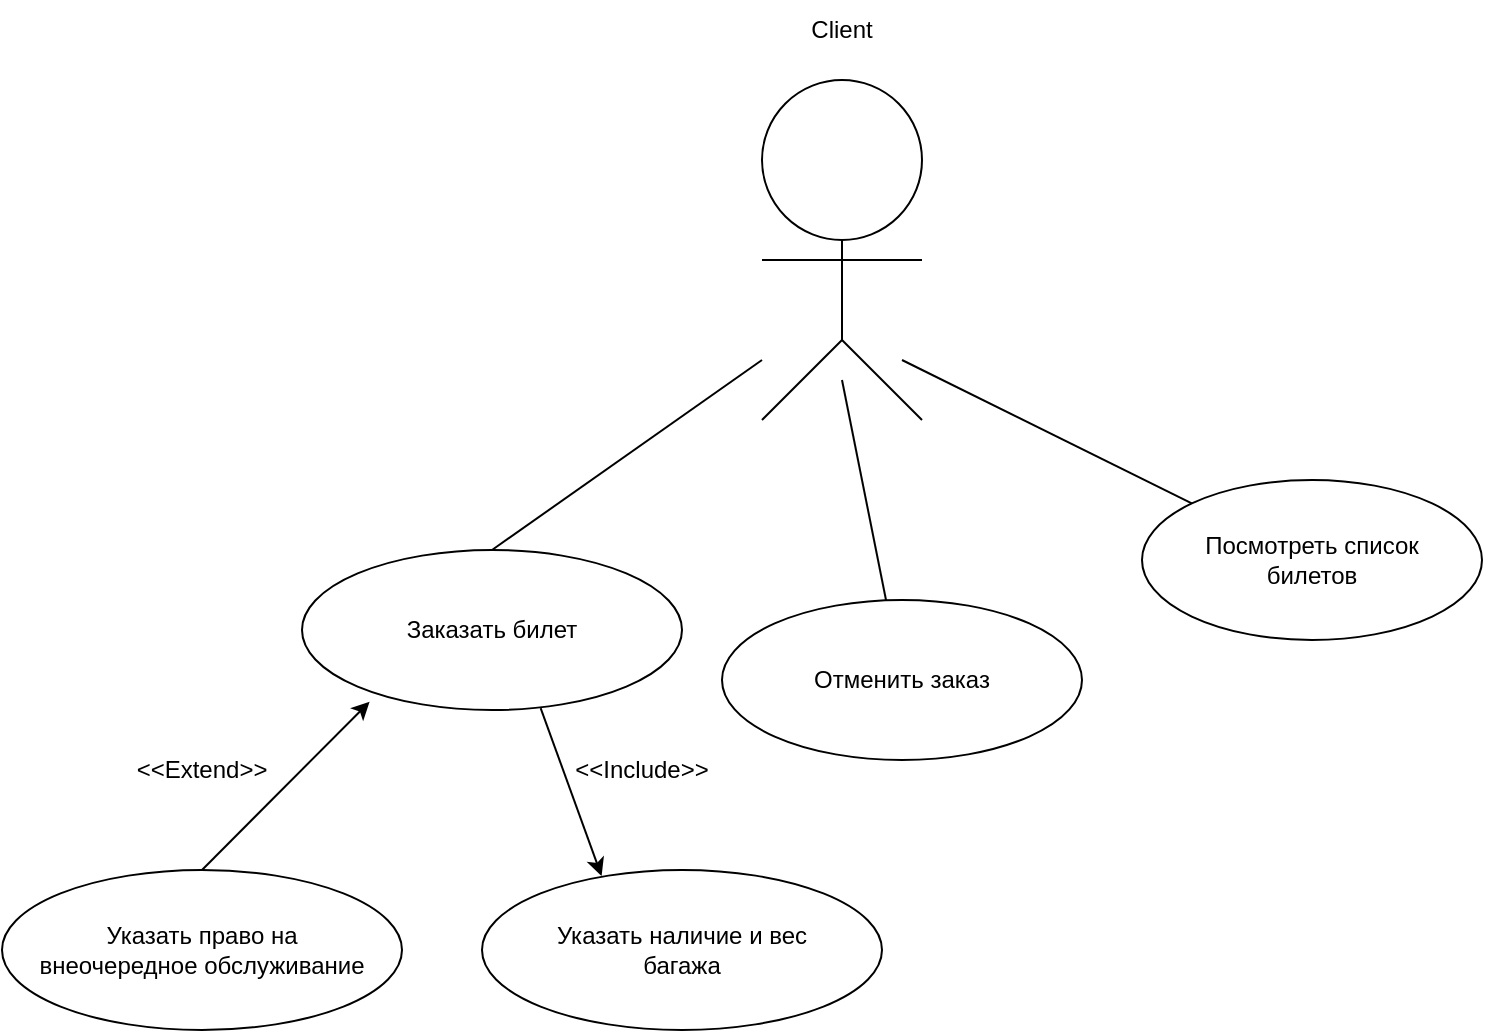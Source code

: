 <mxfile version="22.1.2" type="device">
  <diagram id="C5RBs43oDa-KdzZeNtuy" name="Page-1">
    <mxGraphModel dx="1500" dy="899" grid="1" gridSize="10" guides="1" tooltips="1" connect="1" arrows="1" fold="1" page="1" pageScale="1" pageWidth="827" pageHeight="1169" math="0" shadow="0">
      <root>
        <mxCell id="WIyWlLk6GJQsqaUBKTNV-0" />
        <mxCell id="WIyWlLk6GJQsqaUBKTNV-1" parent="WIyWlLk6GJQsqaUBKTNV-0" />
        <mxCell id="mhg5cwjR2UjGopZPOrk6-1" value="" style="endArrow=none;html=1;rounded=0;" edge="1" parent="WIyWlLk6GJQsqaUBKTNV-1">
          <mxGeometry width="50" height="50" relative="1" as="geometry">
            <mxPoint x="424" y="230" as="sourcePoint" />
            <mxPoint x="464" y="190" as="targetPoint" />
          </mxGeometry>
        </mxCell>
        <mxCell id="mhg5cwjR2UjGopZPOrk6-2" value="" style="endArrow=none;html=1;rounded=0;" edge="1" parent="WIyWlLk6GJQsqaUBKTNV-1">
          <mxGeometry width="50" height="50" relative="1" as="geometry">
            <mxPoint x="504" y="230" as="sourcePoint" />
            <mxPoint x="464" y="190" as="targetPoint" />
          </mxGeometry>
        </mxCell>
        <mxCell id="mhg5cwjR2UjGopZPOrk6-3" value="" style="endArrow=none;html=1;rounded=0;" edge="1" parent="WIyWlLk6GJQsqaUBKTNV-1">
          <mxGeometry width="50" height="50" relative="1" as="geometry">
            <mxPoint x="464" y="140" as="sourcePoint" />
            <mxPoint x="464" y="190" as="targetPoint" />
          </mxGeometry>
        </mxCell>
        <mxCell id="mhg5cwjR2UjGopZPOrk6-4" value="" style="endArrow=none;html=1;rounded=0;" edge="1" parent="WIyWlLk6GJQsqaUBKTNV-1">
          <mxGeometry width="50" height="50" relative="1" as="geometry">
            <mxPoint x="424" y="150" as="sourcePoint" />
            <mxPoint x="504" y="150" as="targetPoint" />
          </mxGeometry>
        </mxCell>
        <mxCell id="mhg5cwjR2UjGopZPOrk6-5" value="" style="ellipse;whiteSpace=wrap;html=1;aspect=fixed;" vertex="1" parent="WIyWlLk6GJQsqaUBKTNV-1">
          <mxGeometry x="424" y="60" width="80" height="80" as="geometry" />
        </mxCell>
        <mxCell id="mhg5cwjR2UjGopZPOrk6-6" value="Client" style="text;html=1;strokeColor=none;fillColor=none;align=center;verticalAlign=middle;whiteSpace=wrap;rounded=0;" vertex="1" parent="WIyWlLk6GJQsqaUBKTNV-1">
          <mxGeometry x="434" y="20" width="60" height="30" as="geometry" />
        </mxCell>
        <mxCell id="mhg5cwjR2UjGopZPOrk6-7" value="" style="ellipse;whiteSpace=wrap;html=1;" vertex="1" parent="WIyWlLk6GJQsqaUBKTNV-1">
          <mxGeometry x="404" y="320" width="180" height="80" as="geometry" />
        </mxCell>
        <mxCell id="mhg5cwjR2UjGopZPOrk6-8" value="Отменить заказ" style="text;html=1;strokeColor=none;fillColor=none;align=center;verticalAlign=middle;whiteSpace=wrap;rounded=0;" vertex="1" parent="WIyWlLk6GJQsqaUBKTNV-1">
          <mxGeometry x="419" y="345" width="150" height="30" as="geometry" />
        </mxCell>
        <mxCell id="mhg5cwjR2UjGopZPOrk6-9" value="" style="ellipse;whiteSpace=wrap;html=1;" vertex="1" parent="WIyWlLk6GJQsqaUBKTNV-1">
          <mxGeometry x="614" y="260" width="170" height="80" as="geometry" />
        </mxCell>
        <mxCell id="mhg5cwjR2UjGopZPOrk6-10" value="Посмотреть список билетов" style="text;html=1;strokeColor=none;fillColor=none;align=center;verticalAlign=middle;whiteSpace=wrap;rounded=0;" vertex="1" parent="WIyWlLk6GJQsqaUBKTNV-1">
          <mxGeometry x="639" y="285" width="120" height="30" as="geometry" />
        </mxCell>
        <mxCell id="mhg5cwjR2UjGopZPOrk6-11" value="" style="ellipse;whiteSpace=wrap;html=1;" vertex="1" parent="WIyWlLk6GJQsqaUBKTNV-1">
          <mxGeometry x="194" y="295" width="190" height="80" as="geometry" />
        </mxCell>
        <mxCell id="mhg5cwjR2UjGopZPOrk6-12" value="Заказать билет" style="text;html=1;strokeColor=none;fillColor=none;align=center;verticalAlign=middle;whiteSpace=wrap;rounded=0;" vertex="1" parent="WIyWlLk6GJQsqaUBKTNV-1">
          <mxGeometry x="219" y="320" width="140" height="30" as="geometry" />
        </mxCell>
        <mxCell id="mhg5cwjR2UjGopZPOrk6-13" value="" style="endArrow=none;html=1;rounded=0;" edge="1" parent="WIyWlLk6GJQsqaUBKTNV-1" target="mhg5cwjR2UjGopZPOrk6-7">
          <mxGeometry width="50" height="50" relative="1" as="geometry">
            <mxPoint x="464" y="210" as="sourcePoint" />
            <mxPoint x="584" y="190" as="targetPoint" />
          </mxGeometry>
        </mxCell>
        <mxCell id="mhg5cwjR2UjGopZPOrk6-14" value="" style="endArrow=none;html=1;rounded=0;entryX=0;entryY=0;entryDx=0;entryDy=0;" edge="1" parent="WIyWlLk6GJQsqaUBKTNV-1" target="mhg5cwjR2UjGopZPOrk6-9">
          <mxGeometry width="50" height="50" relative="1" as="geometry">
            <mxPoint x="494" y="200" as="sourcePoint" />
            <mxPoint x="584" y="190" as="targetPoint" />
          </mxGeometry>
        </mxCell>
        <mxCell id="mhg5cwjR2UjGopZPOrk6-15" value="" style="endArrow=none;html=1;rounded=0;exitX=0.5;exitY=0;exitDx=0;exitDy=0;" edge="1" parent="WIyWlLk6GJQsqaUBKTNV-1" source="mhg5cwjR2UjGopZPOrk6-11">
          <mxGeometry width="50" height="50" relative="1" as="geometry">
            <mxPoint x="534" y="240" as="sourcePoint" />
            <mxPoint x="424" y="200" as="targetPoint" />
          </mxGeometry>
        </mxCell>
        <mxCell id="mhg5cwjR2UjGopZPOrk6-16" value="" style="ellipse;whiteSpace=wrap;html=1;" vertex="1" parent="WIyWlLk6GJQsqaUBKTNV-1">
          <mxGeometry x="284" y="455" width="200" height="80" as="geometry" />
        </mxCell>
        <mxCell id="mhg5cwjR2UjGopZPOrk6-17" value="Указать наличие и вес багажа" style="text;html=1;strokeColor=none;fillColor=none;align=center;verticalAlign=middle;whiteSpace=wrap;rounded=0;" vertex="1" parent="WIyWlLk6GJQsqaUBKTNV-1">
          <mxGeometry x="309" y="480" width="150" height="30" as="geometry" />
        </mxCell>
        <mxCell id="mhg5cwjR2UjGopZPOrk6-18" value="" style="ellipse;whiteSpace=wrap;html=1;" vertex="1" parent="WIyWlLk6GJQsqaUBKTNV-1">
          <mxGeometry x="44" y="455" width="200" height="80" as="geometry" />
        </mxCell>
        <mxCell id="mhg5cwjR2UjGopZPOrk6-19" value="Указать право на внеочередное обслуживание" style="text;html=1;strokeColor=none;fillColor=none;align=center;verticalAlign=middle;whiteSpace=wrap;rounded=0;" vertex="1" parent="WIyWlLk6GJQsqaUBKTNV-1">
          <mxGeometry x="59" y="480" width="170" height="30" as="geometry" />
        </mxCell>
        <mxCell id="mhg5cwjR2UjGopZPOrk6-20" value="" style="endArrow=classic;html=1;rounded=0;entryX=0.178;entryY=0.948;entryDx=0;entryDy=0;entryPerimeter=0;" edge="1" parent="WIyWlLk6GJQsqaUBKTNV-1" target="mhg5cwjR2UjGopZPOrk6-11">
          <mxGeometry width="50" height="50" relative="1" as="geometry">
            <mxPoint x="144" y="455" as="sourcePoint" />
            <mxPoint x="224" y="372" as="targetPoint" />
          </mxGeometry>
        </mxCell>
        <mxCell id="mhg5cwjR2UjGopZPOrk6-21" value="&amp;lt;&amp;lt;Extend&amp;gt;&amp;gt;" style="text;html=1;strokeColor=none;fillColor=none;align=center;verticalAlign=middle;whiteSpace=wrap;rounded=0;" vertex="1" parent="WIyWlLk6GJQsqaUBKTNV-1">
          <mxGeometry x="114" y="390" width="60" height="30" as="geometry" />
        </mxCell>
        <mxCell id="mhg5cwjR2UjGopZPOrk6-22" value="" style="endArrow=classic;html=1;rounded=0;entryX=0.299;entryY=0.038;entryDx=0;entryDy=0;entryPerimeter=0;exitX=0.628;exitY=0.988;exitDx=0;exitDy=0;exitPerimeter=0;" edge="1" parent="WIyWlLk6GJQsqaUBKTNV-1" source="mhg5cwjR2UjGopZPOrk6-11" target="mhg5cwjR2UjGopZPOrk6-16">
          <mxGeometry width="50" height="50" relative="1" as="geometry">
            <mxPoint x="534" y="440" as="sourcePoint" />
            <mxPoint x="584" y="390" as="targetPoint" />
          </mxGeometry>
        </mxCell>
        <mxCell id="mhg5cwjR2UjGopZPOrk6-23" value="&amp;lt;&amp;lt;Include&amp;gt;&amp;gt;" style="text;html=1;strokeColor=none;fillColor=none;align=center;verticalAlign=middle;whiteSpace=wrap;rounded=0;" vertex="1" parent="WIyWlLk6GJQsqaUBKTNV-1">
          <mxGeometry x="334" y="390" width="60" height="30" as="geometry" />
        </mxCell>
      </root>
    </mxGraphModel>
  </diagram>
</mxfile>
